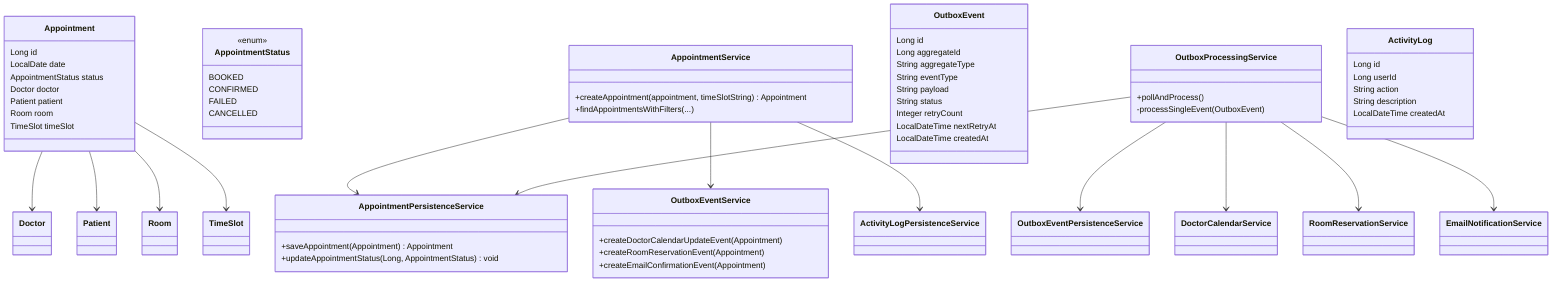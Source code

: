classDiagram
  class Appointment {
    Long id
    LocalDate date
    AppointmentStatus status
    Doctor doctor
    Patient patient
    Room room
    TimeSlot timeSlot
  }
  class AppointmentStatus {
    <<enum>>
    BOOKED
    CONFIRMED
    FAILED
    CANCELLED
  }
  class AppointmentService {
    +createAppointment(appointment, timeSlotString) Appointment
    +findAppointmentsWithFilters(...)
  }
  class AppointmentPersistenceService {
    +saveAppointment(Appointment) Appointment
    +updateAppointmentStatus(Long, AppointmentStatus) void
  }
  class OutboxEvent {
    Long id
    Long aggregateId
    String aggregateType
    String eventType
    String payload
    String status
    Integer retryCount
    LocalDateTime nextRetryAt
    LocalDateTime createdAt
  }
  class OutboxEventService {
    +createDoctorCalendarUpdateEvent(Appointment)
    +createRoomReservationEvent(Appointment)
    +createEmailConfirmationEvent(Appointment)
  }
  class OutboxProcessingService {
    +pollAndProcess()
    -processSingleEvent(OutboxEvent)
  }
  class ActivityLog {
    Long id
    Long userId
    String action
    String description
    LocalDateTime createdAt
  }
  Appointment --> Doctor
  Appointment --> Patient
  Appointment --> Room
  Appointment --> TimeSlot
  AppointmentService --> AppointmentPersistenceService
  AppointmentService --> OutboxEventService
  AppointmentService --> ActivityLogPersistenceService
  OutboxProcessingService --> OutboxEventPersistenceService
  OutboxProcessingService --> AppointmentPersistenceService
  OutboxProcessingService --> DoctorCalendarService
  OutboxProcessingService --> RoomReservationService
  OutboxProcessingService --> EmailNotificationService